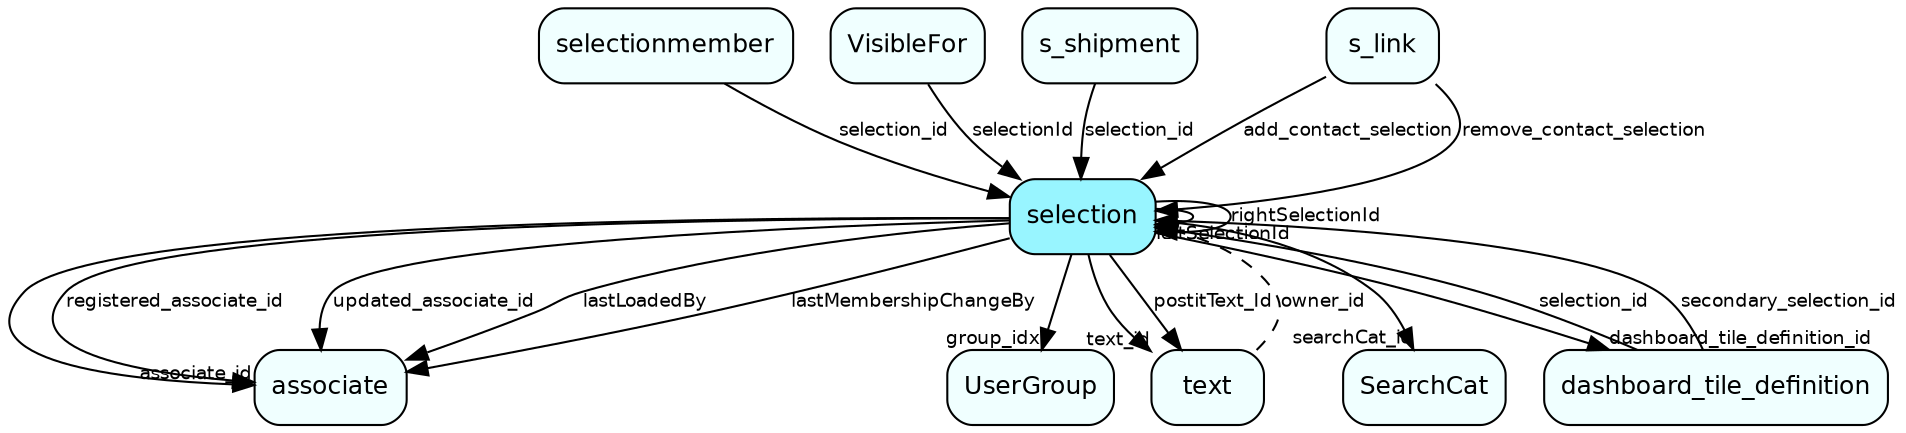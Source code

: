 digraph selection  {
node [shape = box style="rounded, filled" fontname = "Helvetica" fontsize = "12" ]
edge [fontname = "Helvetica" fontsize = "9"]

selection[fillcolor = "cadetblue1"]
associate[fillcolor = "azure1"]
UserGroup[fillcolor = "azure1"]
text[fillcolor = "azure1"]
SearchCat[fillcolor = "azure1"]
dashboard_tile_definition[fillcolor = "azure1"]
selectionmember[fillcolor = "azure1"]
VisibleFor[fillcolor = "azure1"]
s_shipment[fillcolor = "azure1"]
s_link[fillcolor = "azure1"]
selection -> associate [headlabel = "associate_id"]
selection -> UserGroup [headlabel = "group_idx"]
selection -> text [headlabel = "text_id"]
selection -> text [label = "postitText_Id"]
selection -> SearchCat [headlabel = "searchCat_id"]
selection -> associate [label = "registered_associate_id"]
selection -> associate [label = "updated_associate_id"]
selection -> selection [headlabel = "leftSelectionId"]
selection -> selection [label = "rightSelectionId"]
selection -> dashboard_tile_definition [headlabel = "dashboard_tile_definition_id"]
selection -> associate [label = "lastLoadedBy"]
selection -> associate [label = "lastMembershipChangeBy"]
text -> selection [label = "owner_id" style="dashed"]
selectionmember -> selection [label = "selection_id"]
VisibleFor -> selection [label = "selectionId"]
s_shipment -> selection [label = "selection_id"]
s_link -> selection [label = "add_contact_selection"]
s_link -> selection [label = "remove_contact_selection"]
dashboard_tile_definition -> selection [label = "selection_id"]
dashboard_tile_definition -> selection [label = "secondary_selection_id"]
}
